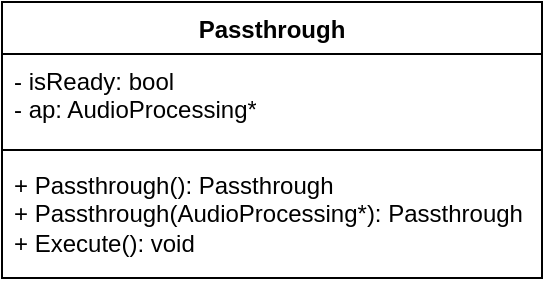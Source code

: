 <mxfile version="22.1.16" type="device">
  <diagram name="Side-1" id="sOuQtcfcjgmpu_qhEC80">
    <mxGraphModel dx="1098" dy="1180" grid="1" gridSize="10" guides="1" tooltips="1" connect="1" arrows="1" fold="1" page="1" pageScale="1" pageWidth="827" pageHeight="1169" math="0" shadow="0">
      <root>
        <mxCell id="0" />
        <mxCell id="1" parent="0" />
        <mxCell id="VTO-sgKrH2dyL3kGEEeS-1" value="Passthrough" style="swimlane;fontStyle=1;align=center;verticalAlign=top;childLayout=stackLayout;horizontal=1;startSize=26;horizontalStack=0;resizeParent=1;resizeParentMax=0;resizeLast=0;collapsible=1;marginBottom=0;whiteSpace=wrap;html=1;" vertex="1" parent="1">
          <mxGeometry x="320" y="470" width="270" height="138" as="geometry" />
        </mxCell>
        <mxCell id="VTO-sgKrH2dyL3kGEEeS-2" value="- isReady: bool&lt;br&gt;- ap: AudioProcessing*" style="text;strokeColor=none;fillColor=none;align=left;verticalAlign=top;spacingLeft=4;spacingRight=4;overflow=hidden;rotatable=0;points=[[0,0.5],[1,0.5]];portConstraint=eastwest;whiteSpace=wrap;html=1;" vertex="1" parent="VTO-sgKrH2dyL3kGEEeS-1">
          <mxGeometry y="26" width="270" height="44" as="geometry" />
        </mxCell>
        <mxCell id="VTO-sgKrH2dyL3kGEEeS-3" value="" style="line;strokeWidth=1;fillColor=none;align=left;verticalAlign=middle;spacingTop=-1;spacingLeft=3;spacingRight=3;rotatable=0;labelPosition=right;points=[];portConstraint=eastwest;strokeColor=inherit;" vertex="1" parent="VTO-sgKrH2dyL3kGEEeS-1">
          <mxGeometry y="70" width="270" height="8" as="geometry" />
        </mxCell>
        <mxCell id="VTO-sgKrH2dyL3kGEEeS-4" value="+ Passthrough(): Passthrough&lt;br&gt;+ Passthrough(AudioProcessing*): Passthrough&lt;br&gt;+ Execute(): void" style="text;strokeColor=none;fillColor=none;align=left;verticalAlign=top;spacingLeft=4;spacingRight=4;overflow=hidden;rotatable=0;points=[[0,0.5],[1,0.5]];portConstraint=eastwest;whiteSpace=wrap;html=1;" vertex="1" parent="VTO-sgKrH2dyL3kGEEeS-1">
          <mxGeometry y="78" width="270" height="60" as="geometry" />
        </mxCell>
      </root>
    </mxGraphModel>
  </diagram>
</mxfile>
